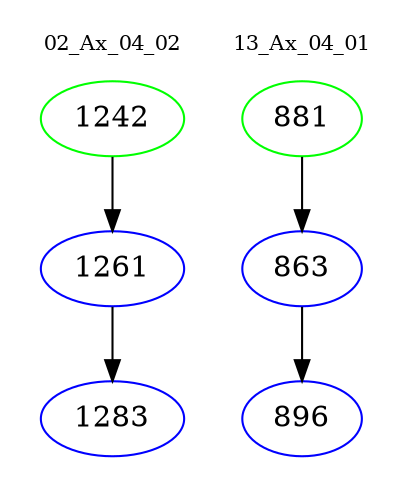 digraph{
subgraph cluster_0 {
color = white
label = "02_Ax_04_02";
fontsize=10;
T0_1242 [label="1242", color="green"]
T0_1242 -> T0_1261 [color="black"]
T0_1261 [label="1261", color="blue"]
T0_1261 -> T0_1283 [color="black"]
T0_1283 [label="1283", color="blue"]
}
subgraph cluster_1 {
color = white
label = "13_Ax_04_01";
fontsize=10;
T1_881 [label="881", color="green"]
T1_881 -> T1_863 [color="black"]
T1_863 [label="863", color="blue"]
T1_863 -> T1_896 [color="black"]
T1_896 [label="896", color="blue"]
}
}
